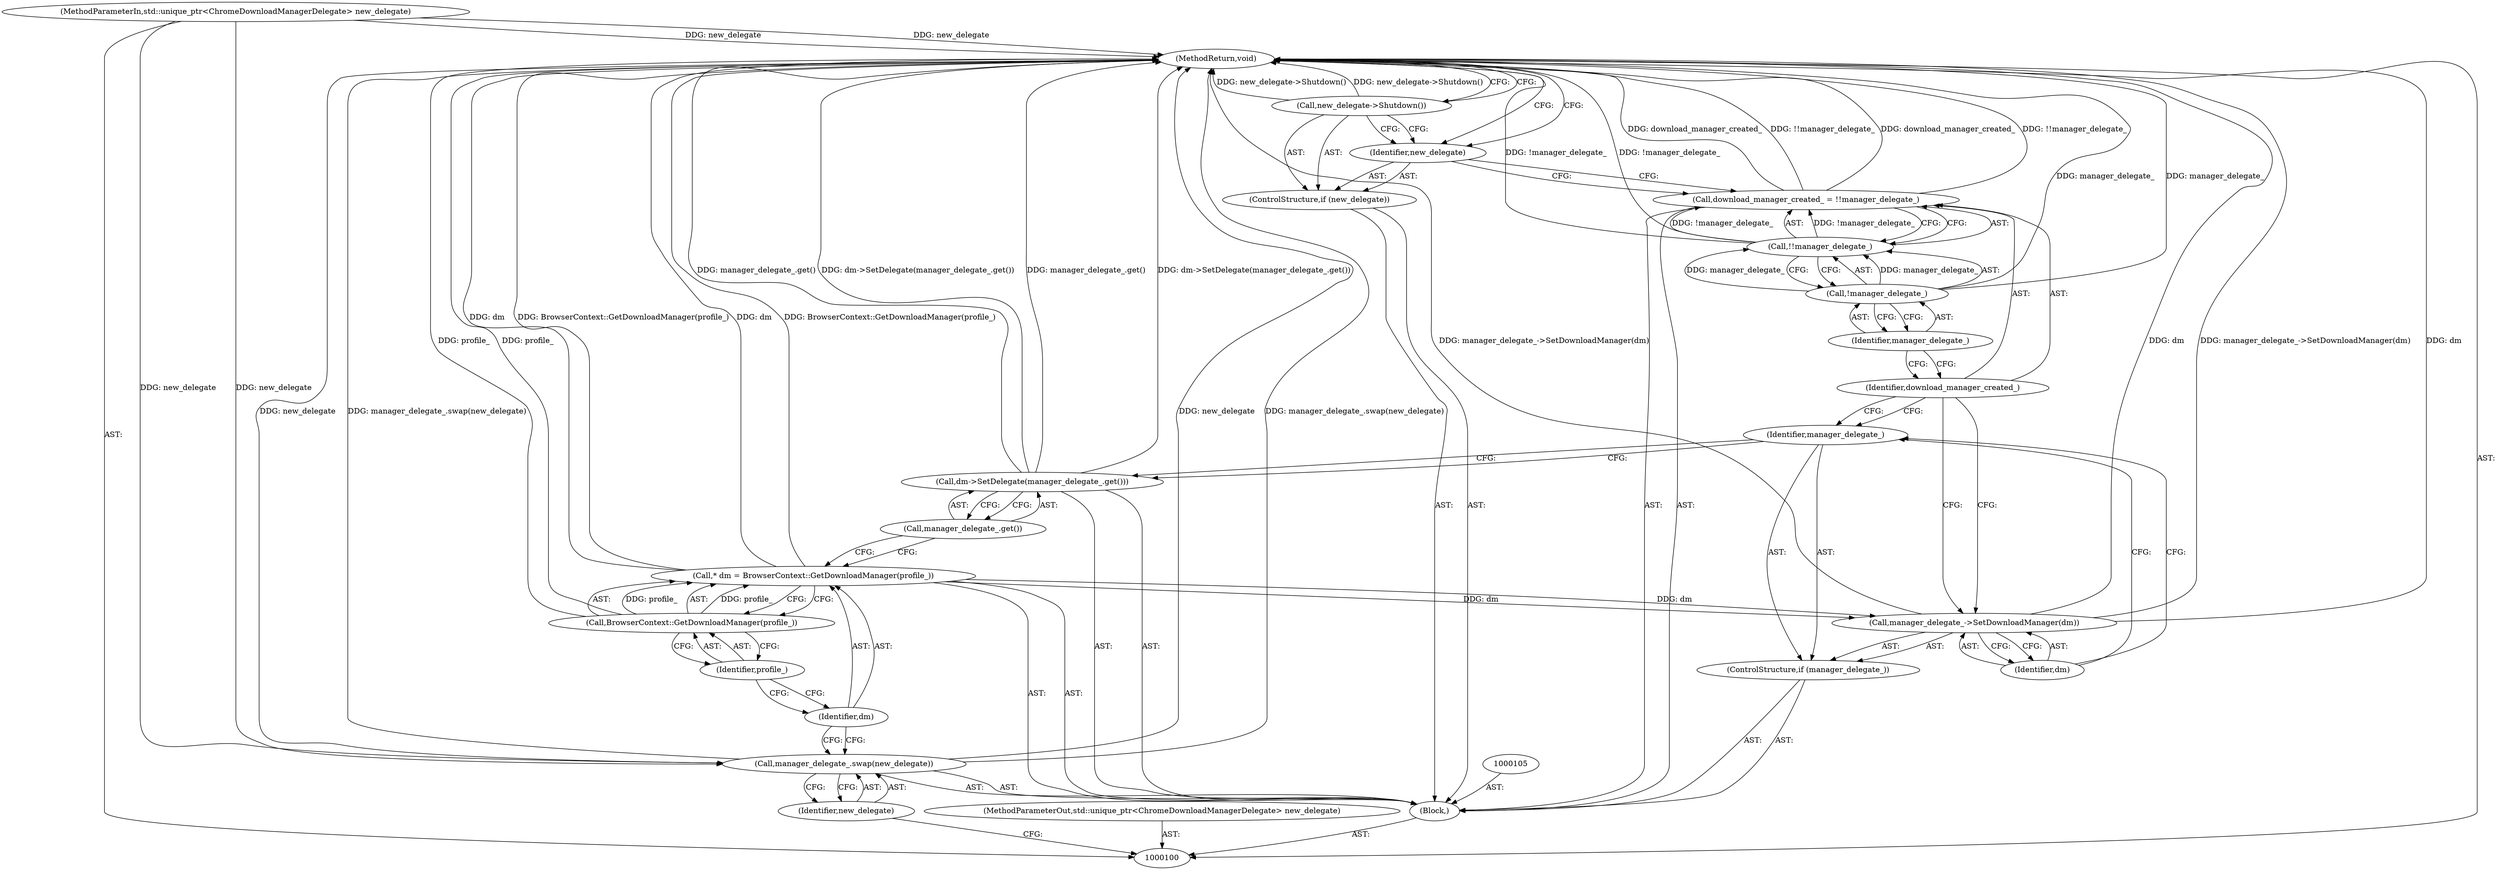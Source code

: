 digraph "0_Chrome_cbb2c0940d4e3914ccd74f6466ff4cb9e50e0e86_1" {
"1000124" [label="(MethodReturn,void)"];
"1000123" [label="(Call,new_delegate->Shutdown())"];
"1000101" [label="(MethodParameterIn,std::unique_ptr<ChromeDownloadManagerDelegate> new_delegate)"];
"1000161" [label="(MethodParameterOut,std::unique_ptr<ChromeDownloadManagerDelegate> new_delegate)"];
"1000102" [label="(Block,)"];
"1000104" [label="(Identifier,new_delegate)"];
"1000103" [label="(Call,manager_delegate_.swap(new_delegate))"];
"1000106" [label="(Call,* dm = BrowserContext::GetDownloadManager(profile_))"];
"1000107" [label="(Identifier,dm)"];
"1000108" [label="(Call,BrowserContext::GetDownloadManager(profile_))"];
"1000109" [label="(Identifier,profile_)"];
"1000111" [label="(Call,manager_delegate_.get())"];
"1000110" [label="(Call,dm->SetDelegate(manager_delegate_.get()))"];
"1000112" [label="(ControlStructure,if (manager_delegate_))"];
"1000113" [label="(Identifier,manager_delegate_)"];
"1000114" [label="(Call,manager_delegate_->SetDownloadManager(dm))"];
"1000115" [label="(Identifier,dm)"];
"1000116" [label="(Call,download_manager_created_ = !!manager_delegate_)"];
"1000117" [label="(Identifier,download_manager_created_)"];
"1000118" [label="(Call,!!manager_delegate_)"];
"1000119" [label="(Call,!manager_delegate_)"];
"1000120" [label="(Identifier,manager_delegate_)"];
"1000121" [label="(ControlStructure,if (new_delegate))"];
"1000122" [label="(Identifier,new_delegate)"];
"1000124" -> "1000100"  [label="AST: "];
"1000124" -> "1000123"  [label="CFG: "];
"1000124" -> "1000122"  [label="CFG: "];
"1000116" -> "1000124"  [label="DDG: download_manager_created_"];
"1000116" -> "1000124"  [label="DDG: !!manager_delegate_"];
"1000106" -> "1000124"  [label="DDG: BrowserContext::GetDownloadManager(profile_)"];
"1000106" -> "1000124"  [label="DDG: dm"];
"1000103" -> "1000124"  [label="DDG: new_delegate"];
"1000103" -> "1000124"  [label="DDG: manager_delegate_.swap(new_delegate)"];
"1000114" -> "1000124"  [label="DDG: manager_delegate_->SetDownloadManager(dm)"];
"1000114" -> "1000124"  [label="DDG: dm"];
"1000123" -> "1000124"  [label="DDG: new_delegate->Shutdown()"];
"1000118" -> "1000124"  [label="DDG: !manager_delegate_"];
"1000101" -> "1000124"  [label="DDG: new_delegate"];
"1000110" -> "1000124"  [label="DDG: dm->SetDelegate(manager_delegate_.get())"];
"1000110" -> "1000124"  [label="DDG: manager_delegate_.get()"];
"1000119" -> "1000124"  [label="DDG: manager_delegate_"];
"1000108" -> "1000124"  [label="DDG: profile_"];
"1000123" -> "1000121"  [label="AST: "];
"1000123" -> "1000122"  [label="CFG: "];
"1000124" -> "1000123"  [label="CFG: "];
"1000123" -> "1000124"  [label="DDG: new_delegate->Shutdown()"];
"1000101" -> "1000100"  [label="AST: "];
"1000101" -> "1000124"  [label="DDG: new_delegate"];
"1000101" -> "1000103"  [label="DDG: new_delegate"];
"1000161" -> "1000100"  [label="AST: "];
"1000102" -> "1000100"  [label="AST: "];
"1000103" -> "1000102"  [label="AST: "];
"1000105" -> "1000102"  [label="AST: "];
"1000106" -> "1000102"  [label="AST: "];
"1000110" -> "1000102"  [label="AST: "];
"1000112" -> "1000102"  [label="AST: "];
"1000116" -> "1000102"  [label="AST: "];
"1000121" -> "1000102"  [label="AST: "];
"1000104" -> "1000103"  [label="AST: "];
"1000104" -> "1000100"  [label="CFG: "];
"1000103" -> "1000104"  [label="CFG: "];
"1000103" -> "1000102"  [label="AST: "];
"1000103" -> "1000104"  [label="CFG: "];
"1000104" -> "1000103"  [label="AST: "];
"1000107" -> "1000103"  [label="CFG: "];
"1000103" -> "1000124"  [label="DDG: new_delegate"];
"1000103" -> "1000124"  [label="DDG: manager_delegate_.swap(new_delegate)"];
"1000101" -> "1000103"  [label="DDG: new_delegate"];
"1000106" -> "1000102"  [label="AST: "];
"1000106" -> "1000108"  [label="CFG: "];
"1000107" -> "1000106"  [label="AST: "];
"1000108" -> "1000106"  [label="AST: "];
"1000111" -> "1000106"  [label="CFG: "];
"1000106" -> "1000124"  [label="DDG: BrowserContext::GetDownloadManager(profile_)"];
"1000106" -> "1000124"  [label="DDG: dm"];
"1000108" -> "1000106"  [label="DDG: profile_"];
"1000106" -> "1000114"  [label="DDG: dm"];
"1000107" -> "1000106"  [label="AST: "];
"1000107" -> "1000103"  [label="CFG: "];
"1000109" -> "1000107"  [label="CFG: "];
"1000108" -> "1000106"  [label="AST: "];
"1000108" -> "1000109"  [label="CFG: "];
"1000109" -> "1000108"  [label="AST: "];
"1000106" -> "1000108"  [label="CFG: "];
"1000108" -> "1000124"  [label="DDG: profile_"];
"1000108" -> "1000106"  [label="DDG: profile_"];
"1000109" -> "1000108"  [label="AST: "];
"1000109" -> "1000107"  [label="CFG: "];
"1000108" -> "1000109"  [label="CFG: "];
"1000111" -> "1000110"  [label="AST: "];
"1000111" -> "1000106"  [label="CFG: "];
"1000110" -> "1000111"  [label="CFG: "];
"1000110" -> "1000102"  [label="AST: "];
"1000110" -> "1000111"  [label="CFG: "];
"1000111" -> "1000110"  [label="AST: "];
"1000113" -> "1000110"  [label="CFG: "];
"1000110" -> "1000124"  [label="DDG: dm->SetDelegate(manager_delegate_.get())"];
"1000110" -> "1000124"  [label="DDG: manager_delegate_.get()"];
"1000112" -> "1000102"  [label="AST: "];
"1000113" -> "1000112"  [label="AST: "];
"1000114" -> "1000112"  [label="AST: "];
"1000113" -> "1000112"  [label="AST: "];
"1000113" -> "1000110"  [label="CFG: "];
"1000115" -> "1000113"  [label="CFG: "];
"1000117" -> "1000113"  [label="CFG: "];
"1000114" -> "1000112"  [label="AST: "];
"1000114" -> "1000115"  [label="CFG: "];
"1000115" -> "1000114"  [label="AST: "];
"1000117" -> "1000114"  [label="CFG: "];
"1000114" -> "1000124"  [label="DDG: manager_delegate_->SetDownloadManager(dm)"];
"1000114" -> "1000124"  [label="DDG: dm"];
"1000106" -> "1000114"  [label="DDG: dm"];
"1000115" -> "1000114"  [label="AST: "];
"1000115" -> "1000113"  [label="CFG: "];
"1000114" -> "1000115"  [label="CFG: "];
"1000116" -> "1000102"  [label="AST: "];
"1000116" -> "1000118"  [label="CFG: "];
"1000117" -> "1000116"  [label="AST: "];
"1000118" -> "1000116"  [label="AST: "];
"1000122" -> "1000116"  [label="CFG: "];
"1000116" -> "1000124"  [label="DDG: download_manager_created_"];
"1000116" -> "1000124"  [label="DDG: !!manager_delegate_"];
"1000118" -> "1000116"  [label="DDG: !manager_delegate_"];
"1000117" -> "1000116"  [label="AST: "];
"1000117" -> "1000114"  [label="CFG: "];
"1000117" -> "1000113"  [label="CFG: "];
"1000120" -> "1000117"  [label="CFG: "];
"1000118" -> "1000116"  [label="AST: "];
"1000118" -> "1000119"  [label="CFG: "];
"1000119" -> "1000118"  [label="AST: "];
"1000116" -> "1000118"  [label="CFG: "];
"1000118" -> "1000124"  [label="DDG: !manager_delegate_"];
"1000118" -> "1000116"  [label="DDG: !manager_delegate_"];
"1000119" -> "1000118"  [label="DDG: manager_delegate_"];
"1000119" -> "1000118"  [label="AST: "];
"1000119" -> "1000120"  [label="CFG: "];
"1000120" -> "1000119"  [label="AST: "];
"1000118" -> "1000119"  [label="CFG: "];
"1000119" -> "1000124"  [label="DDG: manager_delegate_"];
"1000119" -> "1000118"  [label="DDG: manager_delegate_"];
"1000120" -> "1000119"  [label="AST: "];
"1000120" -> "1000117"  [label="CFG: "];
"1000119" -> "1000120"  [label="CFG: "];
"1000121" -> "1000102"  [label="AST: "];
"1000122" -> "1000121"  [label="AST: "];
"1000123" -> "1000121"  [label="AST: "];
"1000122" -> "1000121"  [label="AST: "];
"1000122" -> "1000116"  [label="CFG: "];
"1000123" -> "1000122"  [label="CFG: "];
"1000124" -> "1000122"  [label="CFG: "];
}
